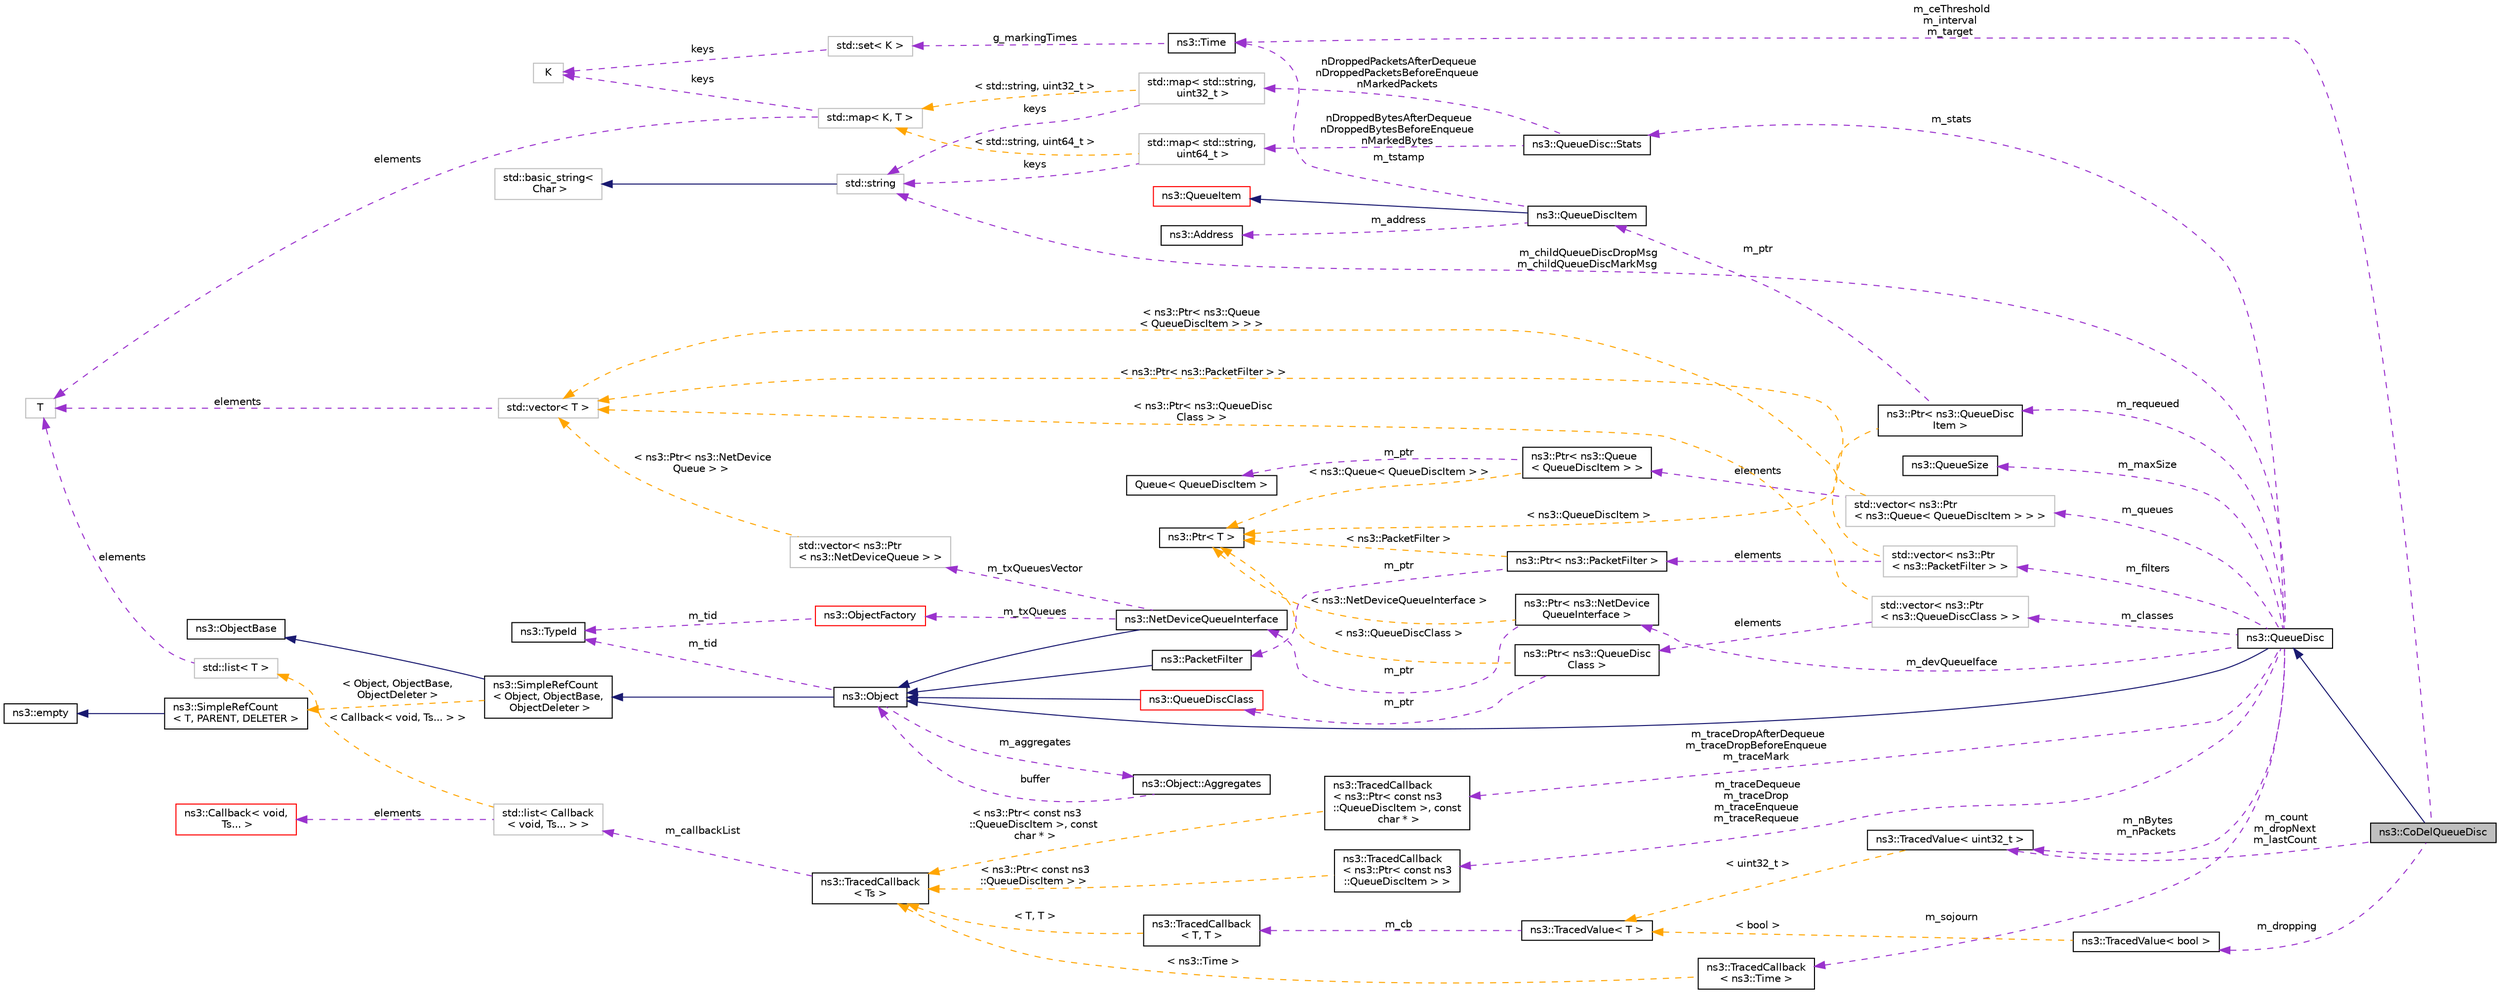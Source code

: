 digraph "ns3::CoDelQueueDisc"
{
 // LATEX_PDF_SIZE
  edge [fontname="Helvetica",fontsize="10",labelfontname="Helvetica",labelfontsize="10"];
  node [fontname="Helvetica",fontsize="10",shape=record];
  rankdir="LR";
  Node1 [label="ns3::CoDelQueueDisc",height=0.2,width=0.4,color="black", fillcolor="grey75", style="filled", fontcolor="black",tooltip="A CoDel packet queue disc."];
  Node2 -> Node1 [dir="back",color="midnightblue",fontsize="10",style="solid",fontname="Helvetica"];
  Node2 [label="ns3::QueueDisc",height=0.2,width=0.4,color="black", fillcolor="white", style="filled",URL="$classns3_1_1_queue_disc.html",tooltip="QueueDisc is an abstract base class providing the interface and implementing the operations common to..."];
  Node3 -> Node2 [dir="back",color="midnightblue",fontsize="10",style="solid",fontname="Helvetica"];
  Node3 [label="ns3::Object",height=0.2,width=0.4,color="black", fillcolor="white", style="filled",URL="$classns3_1_1_object.html",tooltip="A base class which provides memory management and object aggregation."];
  Node4 -> Node3 [dir="back",color="midnightblue",fontsize="10",style="solid",fontname="Helvetica"];
  Node4 [label="ns3::SimpleRefCount\l\< Object, ObjectBase,\l ObjectDeleter \>",height=0.2,width=0.4,color="black", fillcolor="white", style="filled",URL="$classns3_1_1_simple_ref_count.html",tooltip=" "];
  Node5 -> Node4 [dir="back",color="midnightblue",fontsize="10",style="solid",fontname="Helvetica"];
  Node5 [label="ns3::ObjectBase",height=0.2,width=0.4,color="black", fillcolor="white", style="filled",URL="$classns3_1_1_object_base.html",tooltip="Anchor the ns-3 type and attribute system."];
  Node6 -> Node4 [dir="back",color="orange",fontsize="10",style="dashed",label=" \< Object, ObjectBase,\l ObjectDeleter \>" ,fontname="Helvetica"];
  Node6 [label="ns3::SimpleRefCount\l\< T, PARENT, DELETER \>",height=0.2,width=0.4,color="black", fillcolor="white", style="filled",URL="$classns3_1_1_simple_ref_count.html",tooltip="A template-based reference counting class."];
  Node7 -> Node6 [dir="back",color="midnightblue",fontsize="10",style="solid",fontname="Helvetica"];
  Node7 [label="ns3::empty",height=0.2,width=0.4,color="black", fillcolor="white", style="filled",URL="$classns3_1_1empty.html",tooltip="make Callback use a separate empty type"];
  Node8 -> Node3 [dir="back",color="darkorchid3",fontsize="10",style="dashed",label=" m_tid" ,fontname="Helvetica"];
  Node8 [label="ns3::TypeId",height=0.2,width=0.4,color="black", fillcolor="white", style="filled",URL="$classns3_1_1_type_id.html",tooltip="a unique identifier for an interface."];
  Node9 -> Node3 [dir="back",color="darkorchid3",fontsize="10",style="dashed",label=" m_aggregates" ,fontname="Helvetica"];
  Node9 [label="ns3::Object::Aggregates",height=0.2,width=0.4,color="black", fillcolor="white", style="filled",URL="$structns3_1_1_object_1_1_aggregates.html",tooltip="The list of Objects aggregated to this one."];
  Node3 -> Node9 [dir="back",color="darkorchid3",fontsize="10",style="dashed",label=" buffer" ,fontname="Helvetica"];
  Node10 -> Node2 [dir="back",color="darkorchid3",fontsize="10",style="dashed",label=" m_queues" ,fontname="Helvetica"];
  Node10 [label="std::vector\< ns3::Ptr\l\< ns3::Queue\< QueueDiscItem \> \> \>",height=0.2,width=0.4,color="grey75", fillcolor="white", style="filled",tooltip=" "];
  Node11 -> Node10 [dir="back",color="darkorchid3",fontsize="10",style="dashed",label=" elements" ,fontname="Helvetica"];
  Node11 [label="ns3::Ptr\< ns3::Queue\l\< QueueDiscItem \> \>",height=0.2,width=0.4,color="black", fillcolor="white", style="filled",URL="$classns3_1_1_ptr.html",tooltip=" "];
  Node12 -> Node11 [dir="back",color="darkorchid3",fontsize="10",style="dashed",label=" m_ptr" ,fontname="Helvetica"];
  Node12 [label="Queue\< QueueDiscItem \>",height=0.2,width=0.4,color="black", fillcolor="white", style="filled",URL="$classns3_1_1_queue_3_01_queue_disc_item_01_4.html",tooltip="Introspection did not find any typical Config paths."];
  Node13 -> Node11 [dir="back",color="orange",fontsize="10",style="dashed",label=" \< ns3::Queue\< QueueDiscItem \> \>" ,fontname="Helvetica"];
  Node13 [label="ns3::Ptr\< T \>",height=0.2,width=0.4,color="black", fillcolor="white", style="filled",URL="$classns3_1_1_ptr.html",tooltip="Smart pointer class similar to boost::intrusive_ptr."];
  Node14 -> Node10 [dir="back",color="orange",fontsize="10",style="dashed",label=" \< ns3::Ptr\< ns3::Queue\l\< QueueDiscItem \> \> \>" ,fontname="Helvetica"];
  Node14 [label="std::vector\< T \>",height=0.2,width=0.4,color="grey75", fillcolor="white", style="filled",tooltip=" "];
  Node15 -> Node14 [dir="back",color="darkorchid3",fontsize="10",style="dashed",label=" elements" ,fontname="Helvetica"];
  Node15 [label="T",height=0.2,width=0.4,color="grey75", fillcolor="white", style="filled",tooltip=" "];
  Node16 -> Node2 [dir="back",color="darkorchid3",fontsize="10",style="dashed",label=" m_traceDequeue\nm_traceDrop\nm_traceEnqueue\nm_traceRequeue" ,fontname="Helvetica"];
  Node16 [label="ns3::TracedCallback\l\< ns3::Ptr\< const ns3\l::QueueDiscItem \> \>",height=0.2,width=0.4,color="black", fillcolor="white", style="filled",URL="$classns3_1_1_traced_callback.html",tooltip=" "];
  Node17 -> Node16 [dir="back",color="orange",fontsize="10",style="dashed",label=" \< ns3::Ptr\< const ns3\l::QueueDiscItem \> \>" ,fontname="Helvetica"];
  Node17 [label="ns3::TracedCallback\l\< Ts \>",height=0.2,width=0.4,color="black", fillcolor="white", style="filled",URL="$classns3_1_1_traced_callback.html",tooltip="Forward calls to a chain of Callback."];
  Node18 -> Node17 [dir="back",color="darkorchid3",fontsize="10",style="dashed",label=" m_callbackList" ,fontname="Helvetica"];
  Node18 [label="std::list\< Callback\l\< void, Ts... \> \>",height=0.2,width=0.4,color="grey75", fillcolor="white", style="filled",tooltip=" "];
  Node19 -> Node18 [dir="back",color="darkorchid3",fontsize="10",style="dashed",label=" elements" ,fontname="Helvetica"];
  Node19 [label="ns3::Callback\< void,\l Ts... \>",height=0.2,width=0.4,color="red", fillcolor="white", style="filled",URL="$classns3_1_1_callback.html",tooltip=" "];
  Node25 -> Node18 [dir="back",color="orange",fontsize="10",style="dashed",label=" \< Callback\< void, Ts... \> \>" ,fontname="Helvetica"];
  Node25 [label="std::list\< T \>",height=0.2,width=0.4,color="grey75", fillcolor="white", style="filled",tooltip=" "];
  Node15 -> Node25 [dir="back",color="darkorchid3",fontsize="10",style="dashed",label=" elements" ,fontname="Helvetica"];
  Node26 -> Node2 [dir="back",color="darkorchid3",fontsize="10",style="dashed",label=" m_maxSize" ,fontname="Helvetica"];
  Node26 [label="ns3::QueueSize",height=0.2,width=0.4,color="black", fillcolor="white", style="filled",URL="$classns3_1_1_queue_size.html",tooltip="Class for representing queue sizes."];
  Node27 -> Node2 [dir="back",color="darkorchid3",fontsize="10",style="dashed",label=" m_filters" ,fontname="Helvetica"];
  Node27 [label="std::vector\< ns3::Ptr\l\< ns3::PacketFilter \> \>",height=0.2,width=0.4,color="grey75", fillcolor="white", style="filled",tooltip=" "];
  Node28 -> Node27 [dir="back",color="darkorchid3",fontsize="10",style="dashed",label=" elements" ,fontname="Helvetica"];
  Node28 [label="ns3::Ptr\< ns3::PacketFilter \>",height=0.2,width=0.4,color="black", fillcolor="white", style="filled",URL="$classns3_1_1_ptr.html",tooltip=" "];
  Node29 -> Node28 [dir="back",color="darkorchid3",fontsize="10",style="dashed",label=" m_ptr" ,fontname="Helvetica"];
  Node29 [label="ns3::PacketFilter",height=0.2,width=0.4,color="black", fillcolor="white", style="filled",URL="$classns3_1_1_packet_filter.html",tooltip="PacketFilter is the abstract base class for filters used by queue discs to classify packets."];
  Node3 -> Node29 [dir="back",color="midnightblue",fontsize="10",style="solid",fontname="Helvetica"];
  Node13 -> Node28 [dir="back",color="orange",fontsize="10",style="dashed",label=" \< ns3::PacketFilter \>" ,fontname="Helvetica"];
  Node14 -> Node27 [dir="back",color="orange",fontsize="10",style="dashed",label=" \< ns3::Ptr\< ns3::PacketFilter \> \>" ,fontname="Helvetica"];
  Node30 -> Node2 [dir="back",color="darkorchid3",fontsize="10",style="dashed",label=" m_requeued" ,fontname="Helvetica"];
  Node30 [label="ns3::Ptr\< ns3::QueueDisc\lItem \>",height=0.2,width=0.4,color="black", fillcolor="white", style="filled",URL="$classns3_1_1_ptr.html",tooltip=" "];
  Node31 -> Node30 [dir="back",color="darkorchid3",fontsize="10",style="dashed",label=" m_ptr" ,fontname="Helvetica"];
  Node31 [label="ns3::QueueDiscItem",height=0.2,width=0.4,color="black", fillcolor="white", style="filled",URL="$classns3_1_1_queue_disc_item.html",tooltip="QueueDiscItem is the abstract base class for items that are stored in a queue disc."];
  Node32 -> Node31 [dir="back",color="midnightblue",fontsize="10",style="solid",fontname="Helvetica"];
  Node32 [label="ns3::QueueItem",height=0.2,width=0.4,color="red", fillcolor="white", style="filled",URL="$classns3_1_1_queue_item.html",tooltip="Base class to represent items of packet Queues."];
  Node51 -> Node31 [dir="back",color="darkorchid3",fontsize="10",style="dashed",label=" m_address" ,fontname="Helvetica"];
  Node51 [label="ns3::Address",height=0.2,width=0.4,color="black", fillcolor="white", style="filled",URL="$classns3_1_1_address.html",tooltip="a polymophic address class"];
  Node52 -> Node31 [dir="back",color="darkorchid3",fontsize="10",style="dashed",label=" m_tstamp" ,fontname="Helvetica"];
  Node52 [label="ns3::Time",height=0.2,width=0.4,color="black", fillcolor="white", style="filled",URL="$classns3_1_1_time.html",tooltip="Simulation virtual time values and global simulation resolution."];
  Node53 -> Node52 [dir="back",color="darkorchid3",fontsize="10",style="dashed",label=" g_markingTimes" ,fontname="Helvetica"];
  Node53 [label="std::set\< K \>",height=0.2,width=0.4,color="grey75", fillcolor="white", style="filled",tooltip=" "];
  Node54 -> Node53 [dir="back",color="darkorchid3",fontsize="10",style="dashed",label=" keys" ,fontname="Helvetica"];
  Node54 [label="K",height=0.2,width=0.4,color="grey75", fillcolor="white", style="filled",tooltip=" "];
  Node13 -> Node30 [dir="back",color="orange",fontsize="10",style="dashed",label=" \< ns3::QueueDiscItem \>" ,fontname="Helvetica"];
  Node55 -> Node2 [dir="back",color="darkorchid3",fontsize="10",style="dashed",label=" m_classes" ,fontname="Helvetica"];
  Node55 [label="std::vector\< ns3::Ptr\l\< ns3::QueueDiscClass \> \>",height=0.2,width=0.4,color="grey75", fillcolor="white", style="filled",tooltip=" "];
  Node56 -> Node55 [dir="back",color="darkorchid3",fontsize="10",style="dashed",label=" elements" ,fontname="Helvetica"];
  Node56 [label="ns3::Ptr\< ns3::QueueDisc\lClass \>",height=0.2,width=0.4,color="black", fillcolor="white", style="filled",URL="$classns3_1_1_ptr.html",tooltip=" "];
  Node57 -> Node56 [dir="back",color="darkorchid3",fontsize="10",style="dashed",label=" m_ptr" ,fontname="Helvetica"];
  Node57 [label="ns3::QueueDiscClass",height=0.2,width=0.4,color="red", fillcolor="white", style="filled",URL="$classns3_1_1_queue_disc_class.html",tooltip="QueueDiscClass is the base class for classes that are included in a queue disc."];
  Node3 -> Node57 [dir="back",color="midnightblue",fontsize="10",style="solid",fontname="Helvetica"];
  Node13 -> Node56 [dir="back",color="orange",fontsize="10",style="dashed",label=" \< ns3::QueueDiscClass \>" ,fontname="Helvetica"];
  Node14 -> Node55 [dir="back",color="orange",fontsize="10",style="dashed",label=" \< ns3::Ptr\< ns3::QueueDisc\lClass \> \>" ,fontname="Helvetica"];
  Node59 -> Node2 [dir="back",color="darkorchid3",fontsize="10",style="dashed",label=" m_sojourn" ,fontname="Helvetica"];
  Node59 [label="ns3::TracedCallback\l\< ns3::Time \>",height=0.2,width=0.4,color="black", fillcolor="white", style="filled",URL="$classns3_1_1_traced_callback.html",tooltip=" "];
  Node17 -> Node59 [dir="back",color="orange",fontsize="10",style="dashed",label=" \< ns3::Time \>" ,fontname="Helvetica"];
  Node60 -> Node2 [dir="back",color="darkorchid3",fontsize="10",style="dashed",label=" m_devQueueIface" ,fontname="Helvetica"];
  Node60 [label="ns3::Ptr\< ns3::NetDevice\lQueueInterface \>",height=0.2,width=0.4,color="black", fillcolor="white", style="filled",URL="$classns3_1_1_ptr.html",tooltip=" "];
  Node61 -> Node60 [dir="back",color="darkorchid3",fontsize="10",style="dashed",label=" m_ptr" ,fontname="Helvetica"];
  Node61 [label="ns3::NetDeviceQueueInterface",height=0.2,width=0.4,color="black", fillcolor="white", style="filled",URL="$classns3_1_1_net_device_queue_interface.html",tooltip="Network device transmission queue interface."];
  Node3 -> Node61 [dir="back",color="midnightblue",fontsize="10",style="solid",fontname="Helvetica"];
  Node62 -> Node61 [dir="back",color="darkorchid3",fontsize="10",style="dashed",label=" m_txQueues" ,fontname="Helvetica"];
  Node62 [label="ns3::ObjectFactory",height=0.2,width=0.4,color="red", fillcolor="white", style="filled",URL="$classns3_1_1_object_factory.html",tooltip="Instantiate subclasses of ns3::Object."];
  Node8 -> Node62 [dir="back",color="darkorchid3",fontsize="10",style="dashed",label=" m_tid" ,fontname="Helvetica"];
  Node74 -> Node61 [dir="back",color="darkorchid3",fontsize="10",style="dashed",label=" m_txQueuesVector" ,fontname="Helvetica"];
  Node74 [label="std::vector\< ns3::Ptr\l\< ns3::NetDeviceQueue \> \>",height=0.2,width=0.4,color="grey75", fillcolor="white", style="filled",tooltip=" "];
  Node14 -> Node74 [dir="back",color="orange",fontsize="10",style="dashed",label=" \< ns3::Ptr\< ns3::NetDevice\lQueue \> \>" ,fontname="Helvetica"];
  Node13 -> Node60 [dir="back",color="orange",fontsize="10",style="dashed",label=" \< ns3::NetDeviceQueueInterface \>" ,fontname="Helvetica"];
  Node82 -> Node2 [dir="back",color="darkorchid3",fontsize="10",style="dashed",label=" m_stats" ,fontname="Helvetica"];
  Node82 [label="ns3::QueueDisc::Stats",height=0.2,width=0.4,color="black", fillcolor="white", style="filled",URL="$structns3_1_1_queue_disc_1_1_stats.html",tooltip="Structure that keeps the queue disc statistics."];
  Node83 -> Node82 [dir="back",color="darkorchid3",fontsize="10",style="dashed",label=" nDroppedPacketsAfterDequeue\nnDroppedPacketsBeforeEnqueue\nnMarkedPackets" ,fontname="Helvetica"];
  Node83 [label="std::map\< std::string,\l uint32_t \>",height=0.2,width=0.4,color="grey75", fillcolor="white", style="filled",tooltip=" "];
  Node66 -> Node83 [dir="back",color="darkorchid3",fontsize="10",style="dashed",label=" keys" ,fontname="Helvetica"];
  Node66 [label="std::string",height=0.2,width=0.4,color="grey75", fillcolor="white", style="filled",tooltip=" "];
  Node67 -> Node66 [dir="back",color="midnightblue",fontsize="10",style="solid",fontname="Helvetica"];
  Node67 [label="std::basic_string\<\l Char \>",height=0.2,width=0.4,color="grey75", fillcolor="white", style="filled",tooltip=" "];
  Node84 -> Node83 [dir="back",color="orange",fontsize="10",style="dashed",label=" \< std::string, uint32_t \>" ,fontname="Helvetica"];
  Node84 [label="std::map\< K, T \>",height=0.2,width=0.4,color="grey75", fillcolor="white", style="filled",tooltip=" "];
  Node54 -> Node84 [dir="back",color="darkorchid3",fontsize="10",style="dashed",label=" keys" ,fontname="Helvetica"];
  Node15 -> Node84 [dir="back",color="darkorchid3",fontsize="10",style="dashed",label=" elements" ,fontname="Helvetica"];
  Node85 -> Node82 [dir="back",color="darkorchid3",fontsize="10",style="dashed",label=" nDroppedBytesAfterDequeue\nnDroppedBytesBeforeEnqueue\nnMarkedBytes" ,fontname="Helvetica"];
  Node85 [label="std::map\< std::string,\l uint64_t \>",height=0.2,width=0.4,color="grey75", fillcolor="white", style="filled",tooltip=" "];
  Node66 -> Node85 [dir="back",color="darkorchid3",fontsize="10",style="dashed",label=" keys" ,fontname="Helvetica"];
  Node84 -> Node85 [dir="back",color="orange",fontsize="10",style="dashed",label=" \< std::string, uint64_t \>" ,fontname="Helvetica"];
  Node66 -> Node2 [dir="back",color="darkorchid3",fontsize="10",style="dashed",label=" m_childQueueDiscDropMsg\nm_childQueueDiscMarkMsg" ,fontname="Helvetica"];
  Node86 -> Node2 [dir="back",color="darkorchid3",fontsize="10",style="dashed",label=" m_traceDropAfterDequeue\nm_traceDropBeforeEnqueue\nm_traceMark" ,fontname="Helvetica"];
  Node86 [label="ns3::TracedCallback\l\< ns3::Ptr\< const ns3\l::QueueDiscItem \>, const\l char * \>",height=0.2,width=0.4,color="black", fillcolor="white", style="filled",URL="$classns3_1_1_traced_callback.html",tooltip=" "];
  Node17 -> Node86 [dir="back",color="orange",fontsize="10",style="dashed",label=" \< ns3::Ptr\< const ns3\l::QueueDiscItem \>, const\l char * \>" ,fontname="Helvetica"];
  Node87 -> Node2 [dir="back",color="darkorchid3",fontsize="10",style="dashed",label=" m_nBytes\nm_nPackets" ,fontname="Helvetica"];
  Node87 [label="ns3::TracedValue\< uint32_t \>",height=0.2,width=0.4,color="black", fillcolor="white", style="filled",URL="$classns3_1_1_traced_value.html",tooltip=" "];
  Node88 -> Node87 [dir="back",color="orange",fontsize="10",style="dashed",label=" \< uint32_t \>" ,fontname="Helvetica"];
  Node88 [label="ns3::TracedValue\< T \>",height=0.2,width=0.4,color="black", fillcolor="white", style="filled",URL="$classns3_1_1_traced_value.html",tooltip="Trace classes with value semantics."];
  Node89 -> Node88 [dir="back",color="darkorchid3",fontsize="10",style="dashed",label=" m_cb" ,fontname="Helvetica"];
  Node89 [label="ns3::TracedCallback\l\< T, T \>",height=0.2,width=0.4,color="black", fillcolor="white", style="filled",URL="$classns3_1_1_traced_callback.html",tooltip=" "];
  Node17 -> Node89 [dir="back",color="orange",fontsize="10",style="dashed",label=" \< T, T \>" ,fontname="Helvetica"];
  Node52 -> Node1 [dir="back",color="darkorchid3",fontsize="10",style="dashed",label=" m_ceThreshold\nm_interval\nm_target" ,fontname="Helvetica"];
  Node90 -> Node1 [dir="back",color="darkorchid3",fontsize="10",style="dashed",label=" m_dropping" ,fontname="Helvetica"];
  Node90 [label="ns3::TracedValue\< bool \>",height=0.2,width=0.4,color="black", fillcolor="white", style="filled",URL="$classns3_1_1_traced_value.html",tooltip=" "];
  Node88 -> Node90 [dir="back",color="orange",fontsize="10",style="dashed",label=" \< bool \>" ,fontname="Helvetica"];
  Node87 -> Node1 [dir="back",color="darkorchid3",fontsize="10",style="dashed",label=" m_count\nm_dropNext\nm_lastCount" ,fontname="Helvetica"];
}
